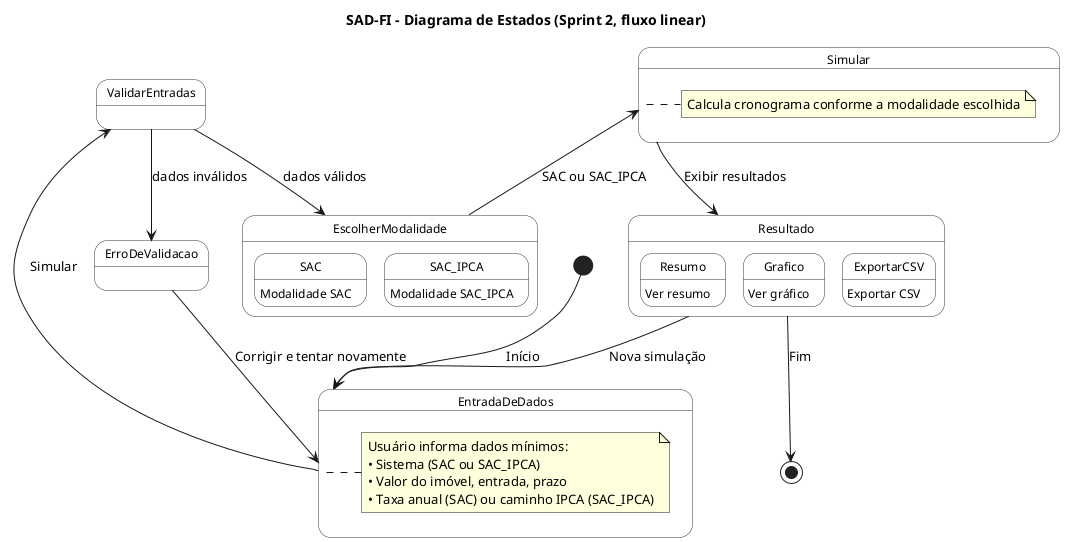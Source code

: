 
@startuml SADFI_Estados_Sprint2_Linear

title SAD-FI – Diagrama de Estados (Sprint 2, fluxo linear)

skinparam defaultFontName Arial
skinparam shadowing false
skinparam state {
  RoundCorner 18
  FontSize 12
  BackgroundColor #FFFFFF
  BorderColor #333333
}

[*] --> EntradaDeDados : Início

state EntradaDeDados {
  note right
    Usuário informa dados mínimos:
    • Sistema (SAC ou SAC_IPCA)
    • Valor do imóvel, entrada, prazo
    • Taxa anual (SAC) ou caminho IPCA (SAC_IPCA)
  end note
}

EntradaDeDados --> ValidarEntradas : Simular

state ValidarEntradas

ValidarEntradas --> EscolherModalidade : dados válidos
ValidarEntradas --> ErroDeValidacao : dados inválidos

ErroDeValidacao --> EntradaDeDados : Corrigir e tentar novamente

state EscolherModalidade {
  SAC : Modalidade SAC
  SAC_IPCA : Modalidade SAC_IPCA
}

EscolherModalidade --> Simular : SAC ou SAC_IPCA

state Simular {
  note right
    Calcula cronograma conforme a modalidade escolhida
  end note
}

Simular --> Resultado : Exibir resultados

state Resultado {
  Resumo : Ver resumo
  Grafico : Ver gráfico
  ExportarCSV : Exportar CSV
}

Resultado --> EntradaDeDados : Nova simulação
Resultado --> [*] : Fim

@enduml
